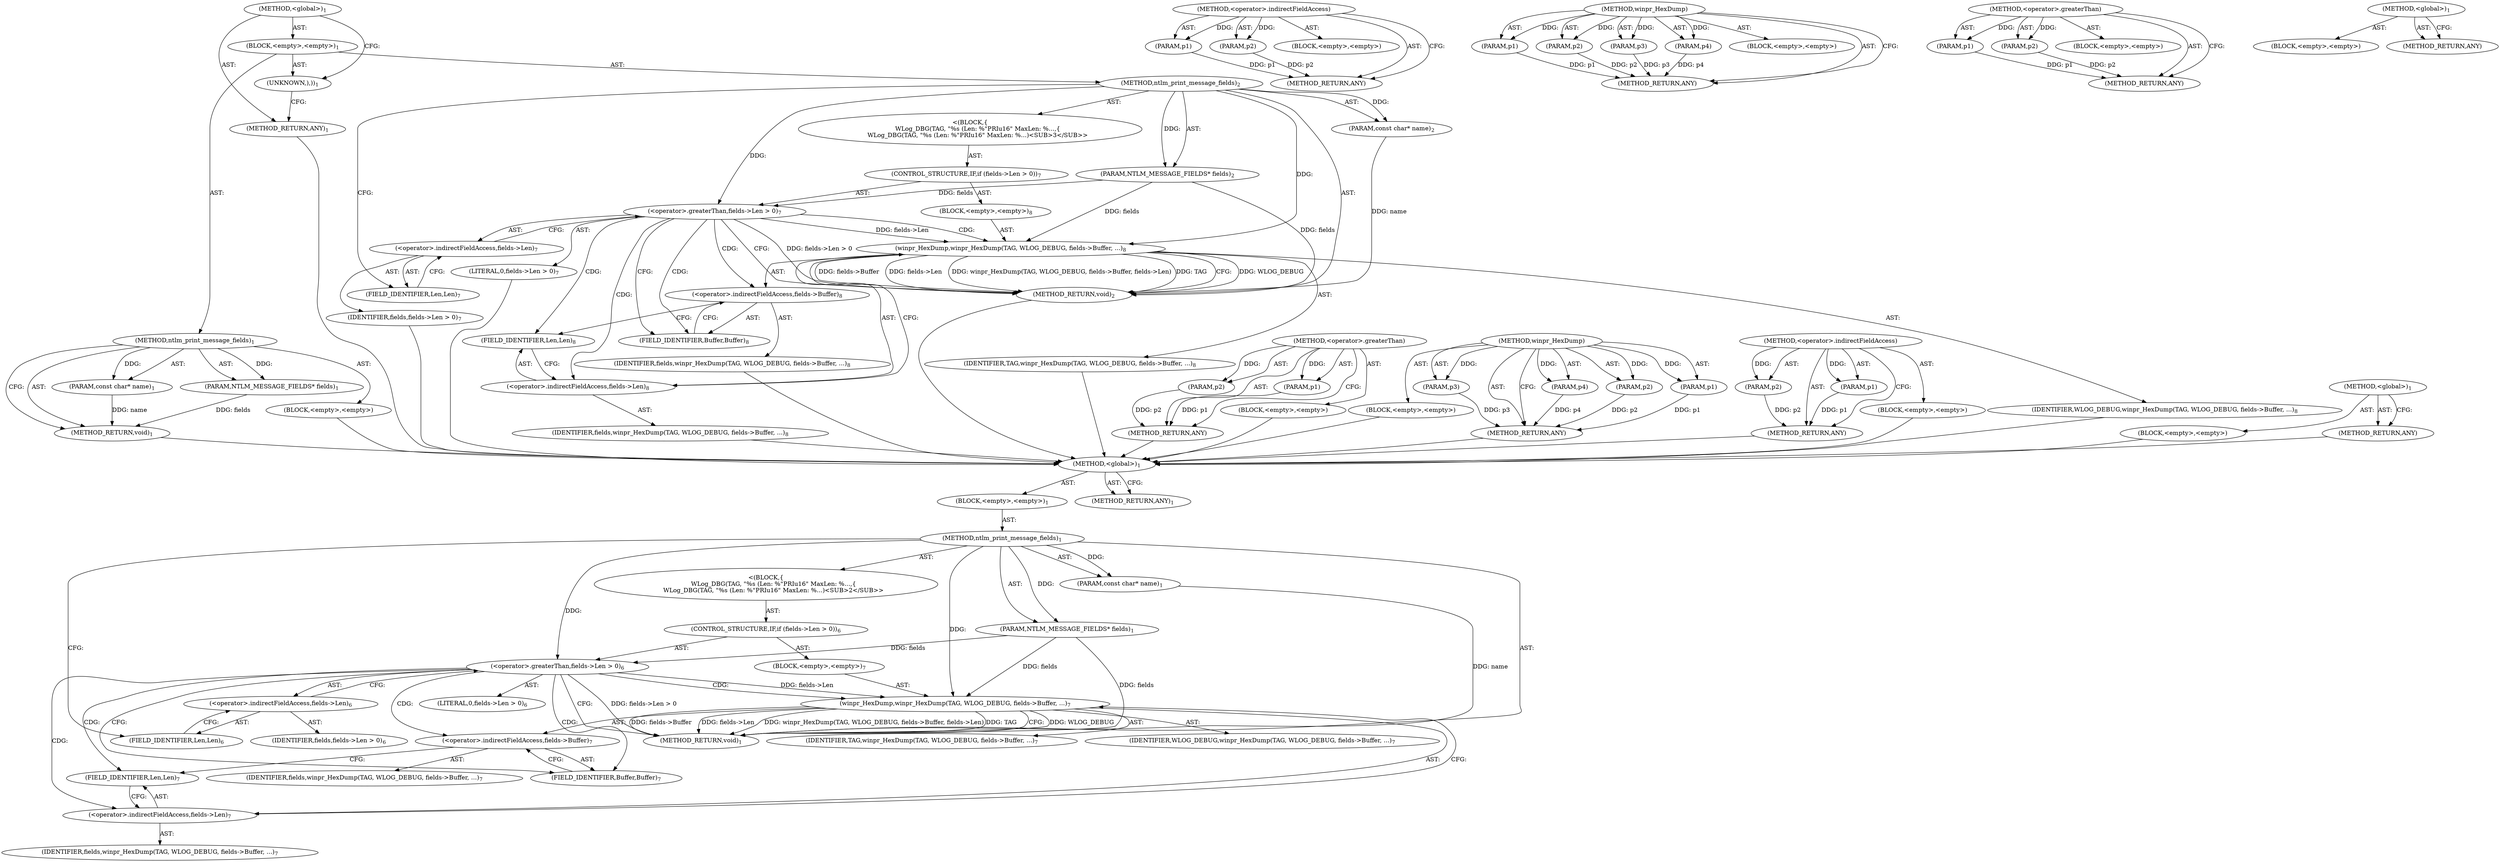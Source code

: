 digraph "ntlm_print_message_fields" {
vulnerable_6 [label=<(METHOD,&lt;global&gt;)<SUB>1</SUB>>];
vulnerable_7 [label=<(BLOCK,&lt;empty&gt;,&lt;empty&gt;)<SUB>1</SUB>>];
vulnerable_8 [label=<(METHOD,ntlm_print_message_fields)<SUB>1</SUB>>];
vulnerable_9 [label=<(PARAM,NTLM_MESSAGE_FIELDS* fields)<SUB>1</SUB>>];
vulnerable_10 [label=<(PARAM,const char* name)<SUB>1</SUB>>];
vulnerable_11 [label="<(BLOCK,{
 	WLog_DBG(TAG, &quot;%s (Len: %&quot;PRIu16&quot; MaxLen: %...,{
 	WLog_DBG(TAG, &quot;%s (Len: %&quot;PRIu16&quot; MaxLen: %...)<SUB>2</SUB>>"];
vulnerable_12 [label=<(CONTROL_STRUCTURE,IF,if (fields-&gt;Len &gt; 0))<SUB>6</SUB>>];
vulnerable_13 [label=<(&lt;operator&gt;.greaterThan,fields-&gt;Len &gt; 0)<SUB>6</SUB>>];
vulnerable_14 [label=<(&lt;operator&gt;.indirectFieldAccess,fields-&gt;Len)<SUB>6</SUB>>];
vulnerable_15 [label=<(IDENTIFIER,fields,fields-&gt;Len &gt; 0)<SUB>6</SUB>>];
vulnerable_16 [label=<(FIELD_IDENTIFIER,Len,Len)<SUB>6</SUB>>];
vulnerable_17 [label=<(LITERAL,0,fields-&gt;Len &gt; 0)<SUB>6</SUB>>];
vulnerable_18 [label=<(BLOCK,&lt;empty&gt;,&lt;empty&gt;)<SUB>7</SUB>>];
vulnerable_19 [label=<(winpr_HexDump,winpr_HexDump(TAG, WLOG_DEBUG, fields-&gt;Buffer, ...)<SUB>7</SUB>>];
vulnerable_20 [label=<(IDENTIFIER,TAG,winpr_HexDump(TAG, WLOG_DEBUG, fields-&gt;Buffer, ...)<SUB>7</SUB>>];
vulnerable_21 [label=<(IDENTIFIER,WLOG_DEBUG,winpr_HexDump(TAG, WLOG_DEBUG, fields-&gt;Buffer, ...)<SUB>7</SUB>>];
vulnerable_22 [label=<(&lt;operator&gt;.indirectFieldAccess,fields-&gt;Buffer)<SUB>7</SUB>>];
vulnerable_23 [label=<(IDENTIFIER,fields,winpr_HexDump(TAG, WLOG_DEBUG, fields-&gt;Buffer, ...)<SUB>7</SUB>>];
vulnerable_24 [label=<(FIELD_IDENTIFIER,Buffer,Buffer)<SUB>7</SUB>>];
vulnerable_25 [label=<(&lt;operator&gt;.indirectFieldAccess,fields-&gt;Len)<SUB>7</SUB>>];
vulnerable_26 [label=<(IDENTIFIER,fields,winpr_HexDump(TAG, WLOG_DEBUG, fields-&gt;Buffer, ...)<SUB>7</SUB>>];
vulnerable_27 [label=<(FIELD_IDENTIFIER,Len,Len)<SUB>7</SUB>>];
vulnerable_28 [label=<(METHOD_RETURN,void)<SUB>1</SUB>>];
vulnerable_30 [label=<(METHOD_RETURN,ANY)<SUB>1</SUB>>];
vulnerable_54 [label=<(METHOD,&lt;operator&gt;.indirectFieldAccess)>];
vulnerable_55 [label=<(PARAM,p1)>];
vulnerable_56 [label=<(PARAM,p2)>];
vulnerable_57 [label=<(BLOCK,&lt;empty&gt;,&lt;empty&gt;)>];
vulnerable_58 [label=<(METHOD_RETURN,ANY)>];
vulnerable_59 [label=<(METHOD,winpr_HexDump)>];
vulnerable_60 [label=<(PARAM,p1)>];
vulnerable_61 [label=<(PARAM,p2)>];
vulnerable_62 [label=<(PARAM,p3)>];
vulnerable_63 [label=<(PARAM,p4)>];
vulnerable_64 [label=<(BLOCK,&lt;empty&gt;,&lt;empty&gt;)>];
vulnerable_65 [label=<(METHOD_RETURN,ANY)>];
vulnerable_49 [label=<(METHOD,&lt;operator&gt;.greaterThan)>];
vulnerable_50 [label=<(PARAM,p1)>];
vulnerable_51 [label=<(PARAM,p2)>];
vulnerable_52 [label=<(BLOCK,&lt;empty&gt;,&lt;empty&gt;)>];
vulnerable_53 [label=<(METHOD_RETURN,ANY)>];
vulnerable_43 [label=<(METHOD,&lt;global&gt;)<SUB>1</SUB>>];
vulnerable_44 [label=<(BLOCK,&lt;empty&gt;,&lt;empty&gt;)>];
vulnerable_45 [label=<(METHOD_RETURN,ANY)>];
fixed_6 [label=<(METHOD,&lt;global&gt;)<SUB>1</SUB>>];
fixed_7 [label=<(BLOCK,&lt;empty&gt;,&lt;empty&gt;)<SUB>1</SUB>>];
fixed_8 [label=<(METHOD,ntlm_print_message_fields)<SUB>1</SUB>>];
fixed_9 [label=<(PARAM,NTLM_MESSAGE_FIELDS* fields)<SUB>1</SUB>>];
fixed_10 [label=<(PARAM,const char* name)<SUB>1</SUB>>];
fixed_11 [label=<(BLOCK,&lt;empty&gt;,&lt;empty&gt;)>];
fixed_12 [label=<(METHOD_RETURN,void)<SUB>1</SUB>>];
fixed_14 [label=<(UNKNOWN,),))<SUB>1</SUB>>];
fixed_15 [label=<(METHOD,ntlm_print_message_fields)<SUB>2</SUB>>];
fixed_16 [label=<(PARAM,NTLM_MESSAGE_FIELDS* fields)<SUB>2</SUB>>];
fixed_17 [label=<(PARAM,const char* name)<SUB>2</SUB>>];
fixed_18 [label="<(BLOCK,{
 	WLog_DBG(TAG, &quot;%s (Len: %&quot;PRIu16&quot; MaxLen: %...,{
 	WLog_DBG(TAG, &quot;%s (Len: %&quot;PRIu16&quot; MaxLen: %...)<SUB>3</SUB>>"];
fixed_19 [label=<(CONTROL_STRUCTURE,IF,if (fields-&gt;Len &gt; 0))<SUB>7</SUB>>];
fixed_20 [label=<(&lt;operator&gt;.greaterThan,fields-&gt;Len &gt; 0)<SUB>7</SUB>>];
fixed_21 [label=<(&lt;operator&gt;.indirectFieldAccess,fields-&gt;Len)<SUB>7</SUB>>];
fixed_22 [label=<(IDENTIFIER,fields,fields-&gt;Len &gt; 0)<SUB>7</SUB>>];
fixed_23 [label=<(FIELD_IDENTIFIER,Len,Len)<SUB>7</SUB>>];
fixed_24 [label=<(LITERAL,0,fields-&gt;Len &gt; 0)<SUB>7</SUB>>];
fixed_25 [label=<(BLOCK,&lt;empty&gt;,&lt;empty&gt;)<SUB>8</SUB>>];
fixed_26 [label=<(winpr_HexDump,winpr_HexDump(TAG, WLOG_DEBUG, fields-&gt;Buffer, ...)<SUB>8</SUB>>];
fixed_27 [label=<(IDENTIFIER,TAG,winpr_HexDump(TAG, WLOG_DEBUG, fields-&gt;Buffer, ...)<SUB>8</SUB>>];
fixed_28 [label=<(IDENTIFIER,WLOG_DEBUG,winpr_HexDump(TAG, WLOG_DEBUG, fields-&gt;Buffer, ...)<SUB>8</SUB>>];
fixed_29 [label=<(&lt;operator&gt;.indirectFieldAccess,fields-&gt;Buffer)<SUB>8</SUB>>];
fixed_30 [label=<(IDENTIFIER,fields,winpr_HexDump(TAG, WLOG_DEBUG, fields-&gt;Buffer, ...)<SUB>8</SUB>>];
fixed_31 [label=<(FIELD_IDENTIFIER,Buffer,Buffer)<SUB>8</SUB>>];
fixed_32 [label=<(&lt;operator&gt;.indirectFieldAccess,fields-&gt;Len)<SUB>8</SUB>>];
fixed_33 [label=<(IDENTIFIER,fields,winpr_HexDump(TAG, WLOG_DEBUG, fields-&gt;Buffer, ...)<SUB>8</SUB>>];
fixed_34 [label=<(FIELD_IDENTIFIER,Len,Len)<SUB>8</SUB>>];
fixed_35 [label=<(METHOD_RETURN,void)<SUB>2</SUB>>];
fixed_37 [label=<(METHOD_RETURN,ANY)<SUB>1</SUB>>];
fixed_56 [label=<(METHOD,&lt;operator&gt;.greaterThan)>];
fixed_57 [label=<(PARAM,p1)>];
fixed_58 [label=<(PARAM,p2)>];
fixed_59 [label=<(BLOCK,&lt;empty&gt;,&lt;empty&gt;)>];
fixed_60 [label=<(METHOD_RETURN,ANY)>];
fixed_66 [label=<(METHOD,winpr_HexDump)>];
fixed_67 [label=<(PARAM,p1)>];
fixed_68 [label=<(PARAM,p2)>];
fixed_69 [label=<(PARAM,p3)>];
fixed_70 [label=<(PARAM,p4)>];
fixed_71 [label=<(BLOCK,&lt;empty&gt;,&lt;empty&gt;)>];
fixed_72 [label=<(METHOD_RETURN,ANY)>];
fixed_61 [label=<(METHOD,&lt;operator&gt;.indirectFieldAccess)>];
fixed_62 [label=<(PARAM,p1)>];
fixed_63 [label=<(PARAM,p2)>];
fixed_64 [label=<(BLOCK,&lt;empty&gt;,&lt;empty&gt;)>];
fixed_65 [label=<(METHOD_RETURN,ANY)>];
fixed_50 [label=<(METHOD,&lt;global&gt;)<SUB>1</SUB>>];
fixed_51 [label=<(BLOCK,&lt;empty&gt;,&lt;empty&gt;)>];
fixed_52 [label=<(METHOD_RETURN,ANY)>];
vulnerable_6 -> vulnerable_7  [key=0, label="AST: "];
vulnerable_6 -> vulnerable_30  [key=0, label="AST: "];
vulnerable_6 -> vulnerable_30  [key=1, label="CFG: "];
vulnerable_7 -> vulnerable_8  [key=0, label="AST: "];
vulnerable_8 -> vulnerable_9  [key=0, label="AST: "];
vulnerable_8 -> vulnerable_9  [key=1, label="DDG: "];
vulnerable_8 -> vulnerable_10  [key=0, label="AST: "];
vulnerable_8 -> vulnerable_10  [key=1, label="DDG: "];
vulnerable_8 -> vulnerable_11  [key=0, label="AST: "];
vulnerable_8 -> vulnerable_28  [key=0, label="AST: "];
vulnerable_8 -> vulnerable_16  [key=0, label="CFG: "];
vulnerable_8 -> vulnerable_13  [key=0, label="DDG: "];
vulnerable_8 -> vulnerable_19  [key=0, label="DDG: "];
vulnerable_9 -> vulnerable_28  [key=0, label="DDG: fields"];
vulnerable_9 -> vulnerable_13  [key=0, label="DDG: fields"];
vulnerable_9 -> vulnerable_19  [key=0, label="DDG: fields"];
vulnerable_10 -> vulnerable_28  [key=0, label="DDG: name"];
vulnerable_11 -> vulnerable_12  [key=0, label="AST: "];
vulnerable_12 -> vulnerable_13  [key=0, label="AST: "];
vulnerable_12 -> vulnerable_18  [key=0, label="AST: "];
vulnerable_13 -> vulnerable_14  [key=0, label="AST: "];
vulnerable_13 -> vulnerable_17  [key=0, label="AST: "];
vulnerable_13 -> vulnerable_28  [key=0, label="CFG: "];
vulnerable_13 -> vulnerable_28  [key=1, label="DDG: fields-&gt;Len &gt; 0"];
vulnerable_13 -> vulnerable_24  [key=0, label="CFG: "];
vulnerable_13 -> vulnerable_24  [key=1, label="CDG: "];
vulnerable_13 -> vulnerable_19  [key=0, label="DDG: fields-&gt;Len"];
vulnerable_13 -> vulnerable_19  [key=1, label="CDG: "];
vulnerable_13 -> vulnerable_25  [key=0, label="CDG: "];
vulnerable_13 -> vulnerable_22  [key=0, label="CDG: "];
vulnerable_13 -> vulnerable_27  [key=0, label="CDG: "];
vulnerable_14 -> vulnerable_15  [key=0, label="AST: "];
vulnerable_14 -> vulnerable_16  [key=0, label="AST: "];
vulnerable_14 -> vulnerable_13  [key=0, label="CFG: "];
vulnerable_16 -> vulnerable_14  [key=0, label="CFG: "];
vulnerable_18 -> vulnerable_19  [key=0, label="AST: "];
vulnerable_19 -> vulnerable_20  [key=0, label="AST: "];
vulnerable_19 -> vulnerable_21  [key=0, label="AST: "];
vulnerable_19 -> vulnerable_22  [key=0, label="AST: "];
vulnerable_19 -> vulnerable_25  [key=0, label="AST: "];
vulnerable_19 -> vulnerable_28  [key=0, label="CFG: "];
vulnerable_19 -> vulnerable_28  [key=1, label="DDG: WLOG_DEBUG"];
vulnerable_19 -> vulnerable_28  [key=2, label="DDG: fields-&gt;Buffer"];
vulnerable_19 -> vulnerable_28  [key=3, label="DDG: fields-&gt;Len"];
vulnerable_19 -> vulnerable_28  [key=4, label="DDG: winpr_HexDump(TAG, WLOG_DEBUG, fields-&gt;Buffer, fields-&gt;Len)"];
vulnerable_19 -> vulnerable_28  [key=5, label="DDG: TAG"];
vulnerable_22 -> vulnerable_23  [key=0, label="AST: "];
vulnerable_22 -> vulnerable_24  [key=0, label="AST: "];
vulnerable_22 -> vulnerable_27  [key=0, label="CFG: "];
vulnerable_24 -> vulnerable_22  [key=0, label="CFG: "];
vulnerable_25 -> vulnerable_26  [key=0, label="AST: "];
vulnerable_25 -> vulnerable_27  [key=0, label="AST: "];
vulnerable_25 -> vulnerable_19  [key=0, label="CFG: "];
vulnerable_27 -> vulnerable_25  [key=0, label="CFG: "];
vulnerable_54 -> vulnerable_55  [key=0, label="AST: "];
vulnerable_54 -> vulnerable_55  [key=1, label="DDG: "];
vulnerable_54 -> vulnerable_57  [key=0, label="AST: "];
vulnerable_54 -> vulnerable_56  [key=0, label="AST: "];
vulnerable_54 -> vulnerable_56  [key=1, label="DDG: "];
vulnerable_54 -> vulnerable_58  [key=0, label="AST: "];
vulnerable_54 -> vulnerable_58  [key=1, label="CFG: "];
vulnerable_55 -> vulnerable_58  [key=0, label="DDG: p1"];
vulnerable_56 -> vulnerable_58  [key=0, label="DDG: p2"];
vulnerable_59 -> vulnerable_60  [key=0, label="AST: "];
vulnerable_59 -> vulnerable_60  [key=1, label="DDG: "];
vulnerable_59 -> vulnerable_64  [key=0, label="AST: "];
vulnerable_59 -> vulnerable_61  [key=0, label="AST: "];
vulnerable_59 -> vulnerable_61  [key=1, label="DDG: "];
vulnerable_59 -> vulnerable_65  [key=0, label="AST: "];
vulnerable_59 -> vulnerable_65  [key=1, label="CFG: "];
vulnerable_59 -> vulnerable_62  [key=0, label="AST: "];
vulnerable_59 -> vulnerable_62  [key=1, label="DDG: "];
vulnerable_59 -> vulnerable_63  [key=0, label="AST: "];
vulnerable_59 -> vulnerable_63  [key=1, label="DDG: "];
vulnerable_60 -> vulnerable_65  [key=0, label="DDG: p1"];
vulnerable_61 -> vulnerable_65  [key=0, label="DDG: p2"];
vulnerable_62 -> vulnerable_65  [key=0, label="DDG: p3"];
vulnerable_63 -> vulnerable_65  [key=0, label="DDG: p4"];
vulnerable_49 -> vulnerable_50  [key=0, label="AST: "];
vulnerable_49 -> vulnerable_50  [key=1, label="DDG: "];
vulnerable_49 -> vulnerable_52  [key=0, label="AST: "];
vulnerable_49 -> vulnerable_51  [key=0, label="AST: "];
vulnerable_49 -> vulnerable_51  [key=1, label="DDG: "];
vulnerable_49 -> vulnerable_53  [key=0, label="AST: "];
vulnerable_49 -> vulnerable_53  [key=1, label="CFG: "];
vulnerable_50 -> vulnerable_53  [key=0, label="DDG: p1"];
vulnerable_51 -> vulnerable_53  [key=0, label="DDG: p2"];
vulnerable_43 -> vulnerable_44  [key=0, label="AST: "];
vulnerable_43 -> vulnerable_45  [key=0, label="AST: "];
vulnerable_43 -> vulnerable_45  [key=1, label="CFG: "];
fixed_6 -> fixed_7  [key=0, label="AST: "];
fixed_6 -> fixed_37  [key=0, label="AST: "];
fixed_6 -> fixed_14  [key=0, label="CFG: "];
fixed_7 -> fixed_8  [key=0, label="AST: "];
fixed_7 -> fixed_14  [key=0, label="AST: "];
fixed_7 -> fixed_15  [key=0, label="AST: "];
fixed_8 -> fixed_9  [key=0, label="AST: "];
fixed_8 -> fixed_9  [key=1, label="DDG: "];
fixed_8 -> fixed_10  [key=0, label="AST: "];
fixed_8 -> fixed_10  [key=1, label="DDG: "];
fixed_8 -> fixed_11  [key=0, label="AST: "];
fixed_8 -> fixed_12  [key=0, label="AST: "];
fixed_8 -> fixed_12  [key=1, label="CFG: "];
fixed_9 -> fixed_12  [key=0, label="DDG: fields"];
fixed_10 -> fixed_12  [key=0, label="DDG: name"];
fixed_11 -> vulnerable_6  [key=0];
fixed_12 -> vulnerable_6  [key=0];
fixed_14 -> fixed_37  [key=0, label="CFG: "];
fixed_15 -> fixed_16  [key=0, label="AST: "];
fixed_15 -> fixed_16  [key=1, label="DDG: "];
fixed_15 -> fixed_17  [key=0, label="AST: "];
fixed_15 -> fixed_17  [key=1, label="DDG: "];
fixed_15 -> fixed_18  [key=0, label="AST: "];
fixed_15 -> fixed_35  [key=0, label="AST: "];
fixed_15 -> fixed_23  [key=0, label="CFG: "];
fixed_15 -> fixed_20  [key=0, label="DDG: "];
fixed_15 -> fixed_26  [key=0, label="DDG: "];
fixed_16 -> fixed_35  [key=0, label="DDG: fields"];
fixed_16 -> fixed_20  [key=0, label="DDG: fields"];
fixed_16 -> fixed_26  [key=0, label="DDG: fields"];
fixed_17 -> fixed_35  [key=0, label="DDG: name"];
fixed_18 -> fixed_19  [key=0, label="AST: "];
fixed_19 -> fixed_20  [key=0, label="AST: "];
fixed_19 -> fixed_25  [key=0, label="AST: "];
fixed_20 -> fixed_21  [key=0, label="AST: "];
fixed_20 -> fixed_24  [key=0, label="AST: "];
fixed_20 -> fixed_35  [key=0, label="CFG: "];
fixed_20 -> fixed_35  [key=1, label="DDG: fields-&gt;Len &gt; 0"];
fixed_20 -> fixed_31  [key=0, label="CFG: "];
fixed_20 -> fixed_31  [key=1, label="CDG: "];
fixed_20 -> fixed_26  [key=0, label="DDG: fields-&gt;Len"];
fixed_20 -> fixed_26  [key=1, label="CDG: "];
fixed_20 -> fixed_29  [key=0, label="CDG: "];
fixed_20 -> fixed_34  [key=0, label="CDG: "];
fixed_20 -> fixed_32  [key=0, label="CDG: "];
fixed_21 -> fixed_22  [key=0, label="AST: "];
fixed_21 -> fixed_23  [key=0, label="AST: "];
fixed_21 -> fixed_20  [key=0, label="CFG: "];
fixed_22 -> vulnerable_6  [key=0];
fixed_23 -> fixed_21  [key=0, label="CFG: "];
fixed_24 -> vulnerable_6  [key=0];
fixed_25 -> fixed_26  [key=0, label="AST: "];
fixed_26 -> fixed_27  [key=0, label="AST: "];
fixed_26 -> fixed_28  [key=0, label="AST: "];
fixed_26 -> fixed_29  [key=0, label="AST: "];
fixed_26 -> fixed_32  [key=0, label="AST: "];
fixed_26 -> fixed_35  [key=0, label="CFG: "];
fixed_26 -> fixed_35  [key=1, label="DDG: WLOG_DEBUG"];
fixed_26 -> fixed_35  [key=2, label="DDG: fields-&gt;Buffer"];
fixed_26 -> fixed_35  [key=3, label="DDG: fields-&gt;Len"];
fixed_26 -> fixed_35  [key=4, label="DDG: winpr_HexDump(TAG, WLOG_DEBUG, fields-&gt;Buffer, fields-&gt;Len)"];
fixed_26 -> fixed_35  [key=5, label="DDG: TAG"];
fixed_27 -> vulnerable_6  [key=0];
fixed_28 -> vulnerable_6  [key=0];
fixed_29 -> fixed_30  [key=0, label="AST: "];
fixed_29 -> fixed_31  [key=0, label="AST: "];
fixed_29 -> fixed_34  [key=0, label="CFG: "];
fixed_30 -> vulnerable_6  [key=0];
fixed_31 -> fixed_29  [key=0, label="CFG: "];
fixed_32 -> fixed_33  [key=0, label="AST: "];
fixed_32 -> fixed_34  [key=0, label="AST: "];
fixed_32 -> fixed_26  [key=0, label="CFG: "];
fixed_33 -> vulnerable_6  [key=0];
fixed_34 -> fixed_32  [key=0, label="CFG: "];
fixed_35 -> vulnerable_6  [key=0];
fixed_37 -> vulnerable_6  [key=0];
fixed_56 -> fixed_57  [key=0, label="AST: "];
fixed_56 -> fixed_57  [key=1, label="DDG: "];
fixed_56 -> fixed_59  [key=0, label="AST: "];
fixed_56 -> fixed_58  [key=0, label="AST: "];
fixed_56 -> fixed_58  [key=1, label="DDG: "];
fixed_56 -> fixed_60  [key=0, label="AST: "];
fixed_56 -> fixed_60  [key=1, label="CFG: "];
fixed_57 -> fixed_60  [key=0, label="DDG: p1"];
fixed_58 -> fixed_60  [key=0, label="DDG: p2"];
fixed_59 -> vulnerable_6  [key=0];
fixed_60 -> vulnerable_6  [key=0];
fixed_66 -> fixed_67  [key=0, label="AST: "];
fixed_66 -> fixed_67  [key=1, label="DDG: "];
fixed_66 -> fixed_71  [key=0, label="AST: "];
fixed_66 -> fixed_68  [key=0, label="AST: "];
fixed_66 -> fixed_68  [key=1, label="DDG: "];
fixed_66 -> fixed_72  [key=0, label="AST: "];
fixed_66 -> fixed_72  [key=1, label="CFG: "];
fixed_66 -> fixed_69  [key=0, label="AST: "];
fixed_66 -> fixed_69  [key=1, label="DDG: "];
fixed_66 -> fixed_70  [key=0, label="AST: "];
fixed_66 -> fixed_70  [key=1, label="DDG: "];
fixed_67 -> fixed_72  [key=0, label="DDG: p1"];
fixed_68 -> fixed_72  [key=0, label="DDG: p2"];
fixed_69 -> fixed_72  [key=0, label="DDG: p3"];
fixed_70 -> fixed_72  [key=0, label="DDG: p4"];
fixed_71 -> vulnerable_6  [key=0];
fixed_72 -> vulnerable_6  [key=0];
fixed_61 -> fixed_62  [key=0, label="AST: "];
fixed_61 -> fixed_62  [key=1, label="DDG: "];
fixed_61 -> fixed_64  [key=0, label="AST: "];
fixed_61 -> fixed_63  [key=0, label="AST: "];
fixed_61 -> fixed_63  [key=1, label="DDG: "];
fixed_61 -> fixed_65  [key=0, label="AST: "];
fixed_61 -> fixed_65  [key=1, label="CFG: "];
fixed_62 -> fixed_65  [key=0, label="DDG: p1"];
fixed_63 -> fixed_65  [key=0, label="DDG: p2"];
fixed_64 -> vulnerable_6  [key=0];
fixed_65 -> vulnerable_6  [key=0];
fixed_50 -> fixed_51  [key=0, label="AST: "];
fixed_50 -> fixed_52  [key=0, label="AST: "];
fixed_50 -> fixed_52  [key=1, label="CFG: "];
fixed_51 -> vulnerable_6  [key=0];
fixed_52 -> vulnerable_6  [key=0];
}
